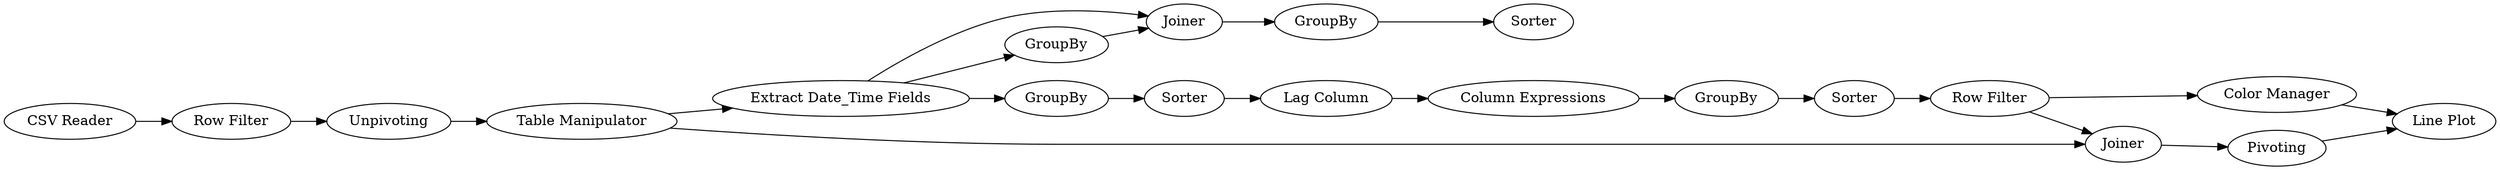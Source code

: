 digraph {
	1 [label="CSV Reader"]
	2 [label=Unpivoting]
	3 [label="Table Manipulator"]
	4 [label=GroupBy]
	5 [label="Extract Date_Time Fields"]
	6 [label=Sorter]
	7 [label="Lag Column"]
	8 [label="Column Expressions"]
	11 [label=GroupBy]
	12 [label=Sorter]
	13 [label="Row Filter"]
	14 [label=Joiner]
	15 [label="Line Plot"]
	16 [label="Color Manager"]
	17 [label=Pivoting]
	18 [label=GroupBy]
	19 [label=GroupBy]
	20 [label=Joiner]
	21 [label=Sorter]
	22 [label="Row Filter"]
	1 -> 22
	2 -> 3
	3 -> 5
	3 -> 14
	4 -> 6
	5 -> 4
	5 -> 18
	5 -> 20
	6 -> 7
	7 -> 8
	8 -> 11
	11 -> 12
	12 -> 13
	13 -> 14
	13 -> 16
	14 -> 17
	16 -> 15
	17 -> 15
	18 -> 20
	19 -> 21
	20 -> 19
	22 -> 2
	rankdir=LR
}
